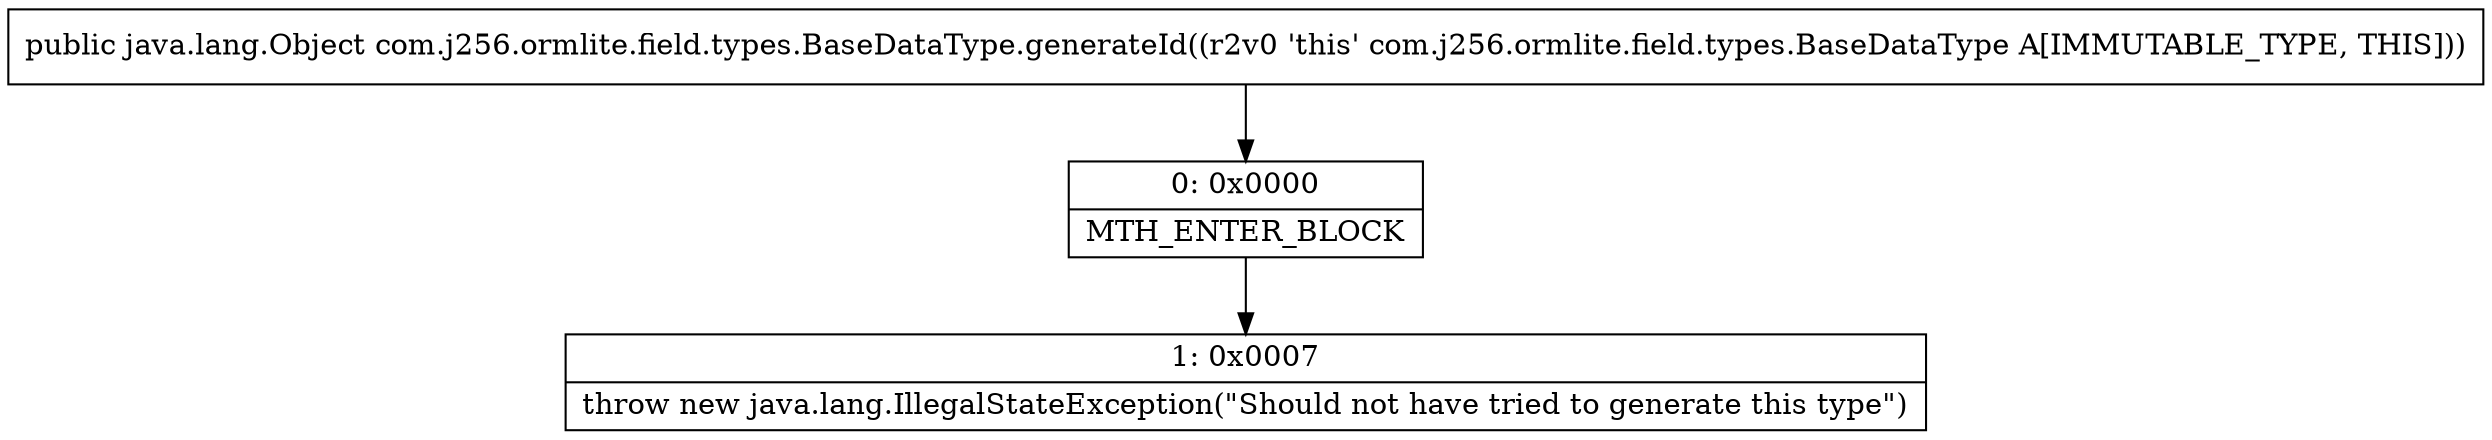 digraph "CFG forcom.j256.ormlite.field.types.BaseDataType.generateId()Ljava\/lang\/Object;" {
Node_0 [shape=record,label="{0\:\ 0x0000|MTH_ENTER_BLOCK\l}"];
Node_1 [shape=record,label="{1\:\ 0x0007|throw new java.lang.IllegalStateException(\"Should not have tried to generate this type\")\l}"];
MethodNode[shape=record,label="{public java.lang.Object com.j256.ormlite.field.types.BaseDataType.generateId((r2v0 'this' com.j256.ormlite.field.types.BaseDataType A[IMMUTABLE_TYPE, THIS])) }"];
MethodNode -> Node_0;
Node_0 -> Node_1;
}


